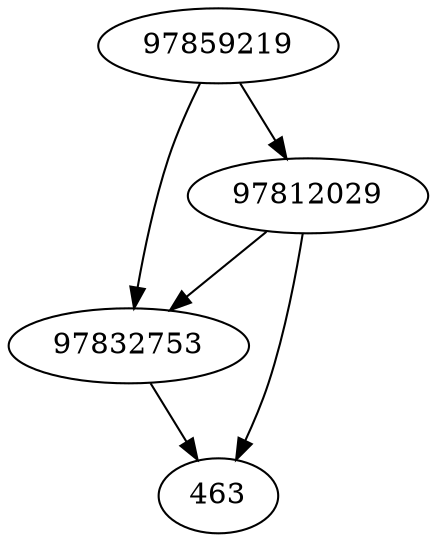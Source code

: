 strict digraph  {
97832753;
97859219;
97812029;
463;
97832753 -> 463;
97859219 -> 97812029;
97859219 -> 97832753;
97812029 -> 463;
97812029 -> 97832753;
}
